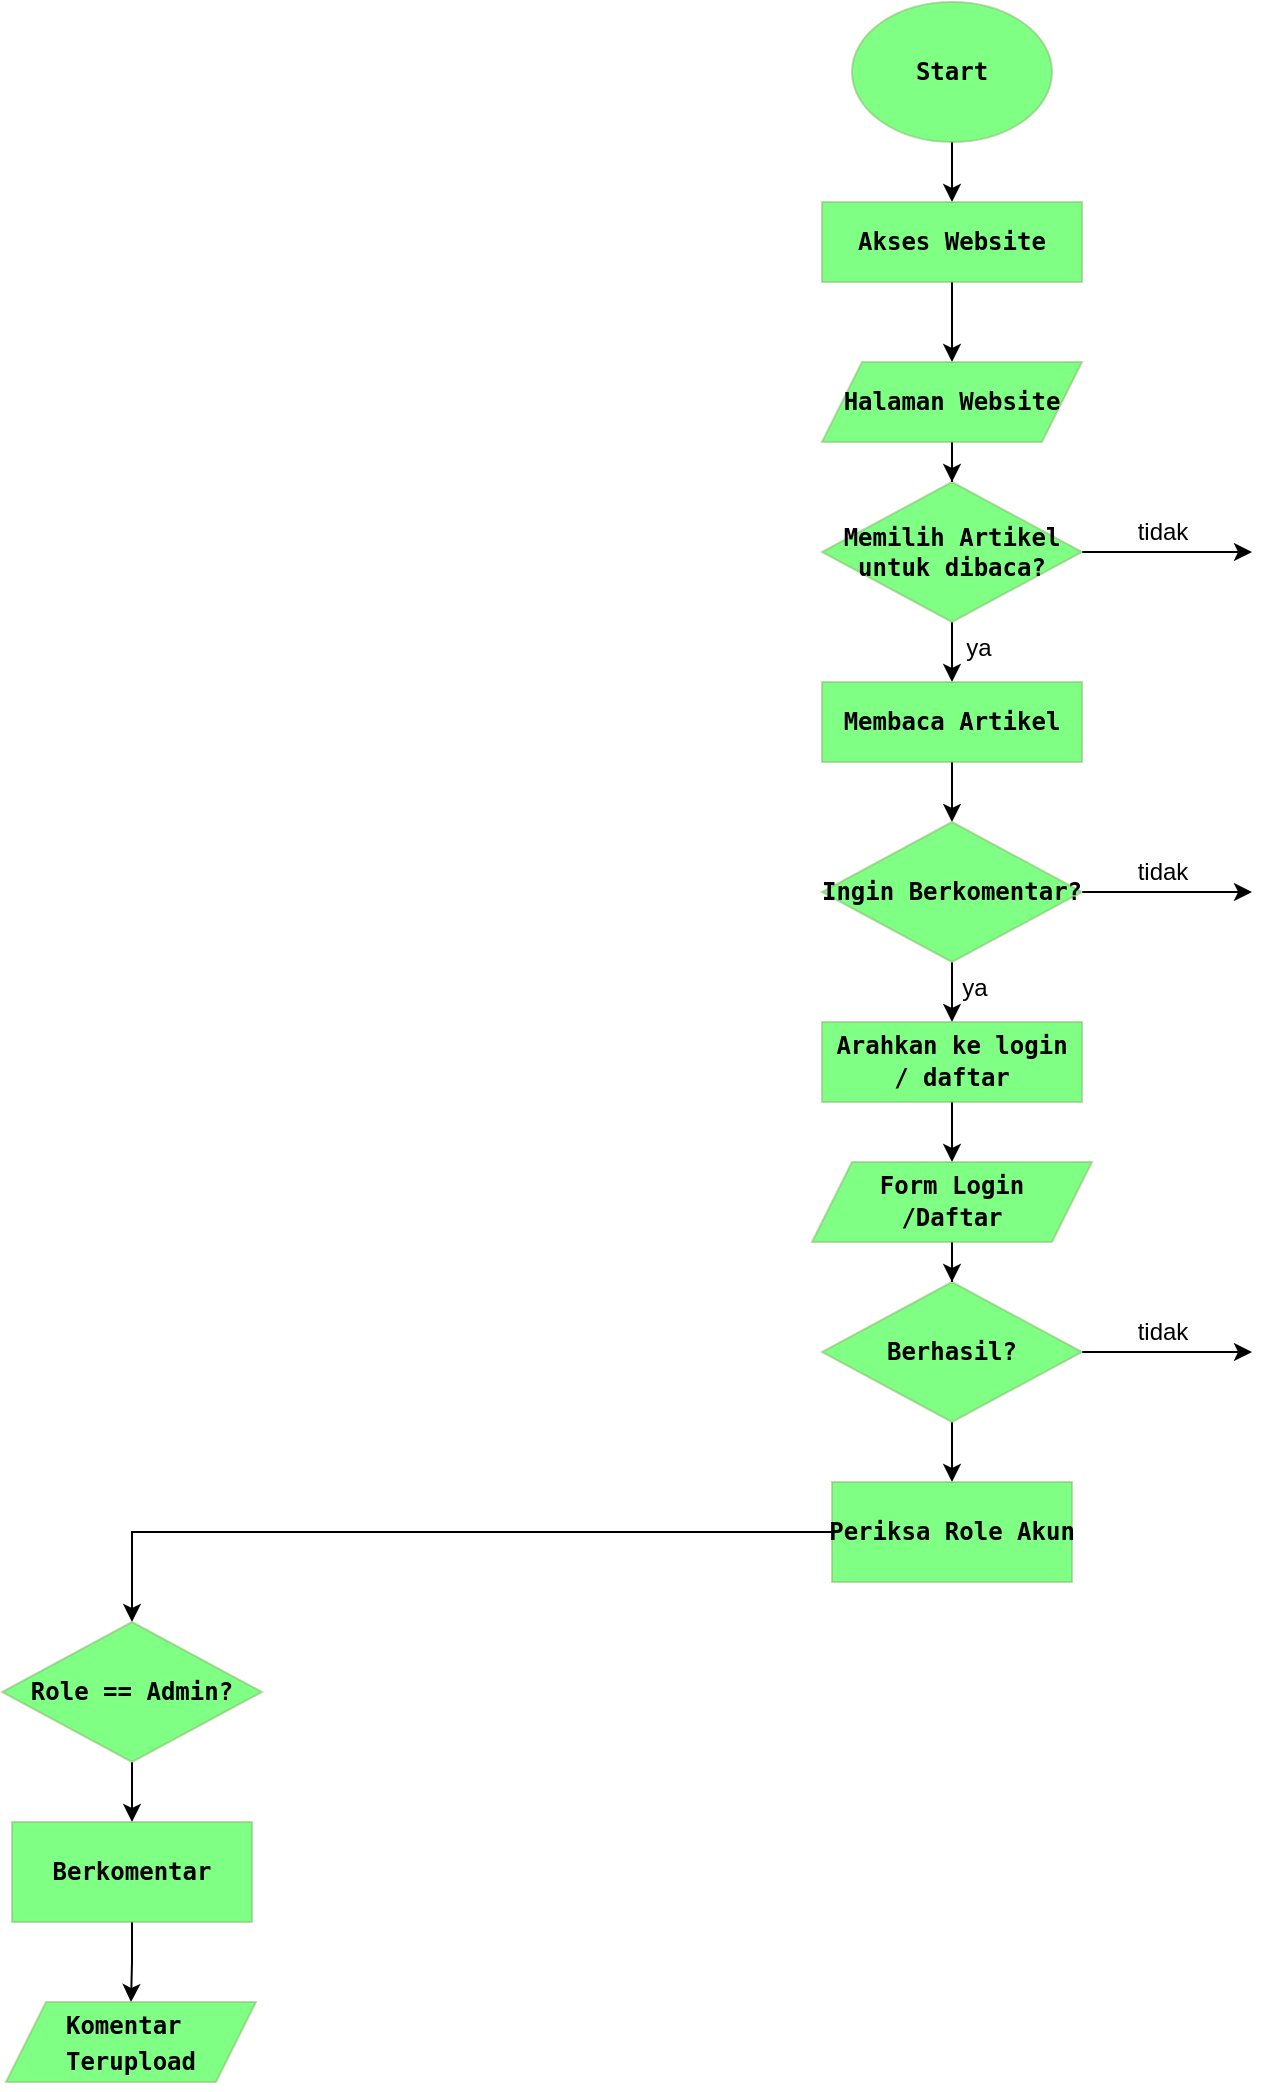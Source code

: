 <mxfile version="26.0.4">
  <diagram name="Page-1" id="2PvMuuVXnrtu_wnbC9QU">
    <mxGraphModel dx="1849" dy="623" grid="1" gridSize="10" guides="1" tooltips="1" connect="1" arrows="1" fold="1" page="1" pageScale="1" pageWidth="850" pageHeight="1100" math="0" shadow="0">
      <root>
        <mxCell id="0" />
        <mxCell id="1" parent="0" />
        <mxCell id="K7Be8ACF9KZPtc9YEbSb-3" value="" style="edgeStyle=orthogonalEdgeStyle;rounded=0;orthogonalLoop=1;jettySize=auto;html=1;" edge="1" parent="1" source="K7Be8ACF9KZPtc9YEbSb-1" target="K7Be8ACF9KZPtc9YEbSb-2">
          <mxGeometry relative="1" as="geometry" />
        </mxCell>
        <mxCell id="K7Be8ACF9KZPtc9YEbSb-1" value="&lt;pre&gt;&lt;b&gt;Start&lt;/b&gt;&lt;/pre&gt;" style="ellipse;whiteSpace=wrap;html=1;strokeWidth=1;opacity=50;strokeColor=#82b366;fillColor=#00FF09;" vertex="1" parent="1">
          <mxGeometry x="365" y="60" width="100" height="70" as="geometry" />
        </mxCell>
        <mxCell id="K7Be8ACF9KZPtc9YEbSb-49" value="" style="edgeStyle=orthogonalEdgeStyle;rounded=0;orthogonalLoop=1;jettySize=auto;html=1;" edge="1" parent="1" source="K7Be8ACF9KZPtc9YEbSb-2" target="K7Be8ACF9KZPtc9YEbSb-48">
          <mxGeometry relative="1" as="geometry" />
        </mxCell>
        <mxCell id="K7Be8ACF9KZPtc9YEbSb-2" value="&lt;pre&gt;&lt;b&gt;Akses Website&lt;/b&gt;&lt;/pre&gt;" style="whiteSpace=wrap;html=1;strokeWidth=1;opacity=50;strokeColor=#82b366;fillColor=#00FF09;" vertex="1" parent="1">
          <mxGeometry x="350" y="160" width="130" height="40" as="geometry" />
        </mxCell>
        <mxCell id="K7Be8ACF9KZPtc9YEbSb-9" value="" style="edgeStyle=orthogonalEdgeStyle;rounded=0;orthogonalLoop=1;jettySize=auto;html=1;" edge="1" parent="1" source="K7Be8ACF9KZPtc9YEbSb-4" target="K7Be8ACF9KZPtc9YEbSb-10">
          <mxGeometry relative="1" as="geometry">
            <mxPoint x="415" y="410" as="targetPoint" />
          </mxGeometry>
        </mxCell>
        <mxCell id="K7Be8ACF9KZPtc9YEbSb-15" value="" style="edgeStyle=orthogonalEdgeStyle;rounded=0;orthogonalLoop=1;jettySize=auto;html=1;" edge="1" parent="1" source="K7Be8ACF9KZPtc9YEbSb-4">
          <mxGeometry relative="1" as="geometry">
            <mxPoint x="565" y="335" as="targetPoint" />
          </mxGeometry>
        </mxCell>
        <mxCell id="K7Be8ACF9KZPtc9YEbSb-4" value="&lt;pre&gt;&lt;b&gt;Memilih Artikel&lt;br&gt;untuk dibaca?&lt;/b&gt;&lt;/pre&gt;" style="rhombus;whiteSpace=wrap;html=1;strokeWidth=1;opacity=50;strokeColor=#82b366;fillColor=#00FF09;" vertex="1" parent="1">
          <mxGeometry x="350" y="300" width="130" height="70" as="geometry" />
        </mxCell>
        <mxCell id="K7Be8ACF9KZPtc9YEbSb-18" value="" style="edgeStyle=orthogonalEdgeStyle;rounded=0;orthogonalLoop=1;jettySize=auto;html=1;entryX=0.5;entryY=0;entryDx=0;entryDy=0;" edge="1" parent="1" source="K7Be8ACF9KZPtc9YEbSb-10" target="K7Be8ACF9KZPtc9YEbSb-19">
          <mxGeometry relative="1" as="geometry">
            <mxPoint x="415" y="500" as="targetPoint" />
          </mxGeometry>
        </mxCell>
        <mxCell id="K7Be8ACF9KZPtc9YEbSb-10" value="&lt;pre&gt;&lt;b&gt;Membaca Artikel&lt;/b&gt;&lt;/pre&gt;" style="whiteSpace=wrap;html=1;strokeWidth=1;opacity=50;strokeColor=#82b366;fillColor=#00FF09;" vertex="1" parent="1">
          <mxGeometry x="350" y="400" width="130" height="40" as="geometry" />
        </mxCell>
        <mxCell id="K7Be8ACF9KZPtc9YEbSb-13" value="ya" style="text;html=1;align=center;verticalAlign=middle;resizable=0;points=[];autosize=1;strokeColor=none;fillColor=none;" vertex="1" parent="1">
          <mxGeometry x="408" y="368" width="40" height="30" as="geometry" />
        </mxCell>
        <mxCell id="K7Be8ACF9KZPtc9YEbSb-16" value="t&lt;span style=&quot;background-color: transparent; color: light-dark(rgb(0, 0, 0), rgb(255, 255, 255));&quot;&gt;idak&lt;/span&gt;" style="text;html=1;align=center;verticalAlign=middle;resizable=0;points=[];autosize=1;strokeColor=none;fillColor=none;" vertex="1" parent="1">
          <mxGeometry x="495" y="310" width="50" height="30" as="geometry" />
        </mxCell>
        <mxCell id="K7Be8ACF9KZPtc9YEbSb-21" value="" style="edgeStyle=orthogonalEdgeStyle;rounded=0;orthogonalLoop=1;jettySize=auto;html=1;" edge="1" parent="1" source="K7Be8ACF9KZPtc9YEbSb-19">
          <mxGeometry relative="1" as="geometry">
            <mxPoint x="565" y="505" as="targetPoint" />
          </mxGeometry>
        </mxCell>
        <mxCell id="K7Be8ACF9KZPtc9YEbSb-24" value="" style="edgeStyle=orthogonalEdgeStyle;rounded=0;orthogonalLoop=1;jettySize=auto;html=1;" edge="1" parent="1" source="K7Be8ACF9KZPtc9YEbSb-19" target="K7Be8ACF9KZPtc9YEbSb-26">
          <mxGeometry relative="1" as="geometry">
            <mxPoint x="415" y="600" as="targetPoint" />
          </mxGeometry>
        </mxCell>
        <mxCell id="K7Be8ACF9KZPtc9YEbSb-19" value="&lt;pre&gt;&lt;b&gt;Ingin Berkomentar?&lt;/b&gt;&lt;br&gt;&lt;/pre&gt;" style="rhombus;whiteSpace=wrap;html=1;strokeWidth=1;opacity=50;strokeColor=#82b366;fillColor=#00FF09;" vertex="1" parent="1">
          <mxGeometry x="350" y="470" width="130" height="70" as="geometry" />
        </mxCell>
        <mxCell id="K7Be8ACF9KZPtc9YEbSb-22" value="t&lt;span style=&quot;background-color: transparent; color: light-dark(rgb(0, 0, 0), rgb(255, 255, 255));&quot;&gt;idak&lt;/span&gt;" style="text;html=1;align=center;verticalAlign=middle;resizable=0;points=[];autosize=1;strokeColor=none;fillColor=none;" vertex="1" parent="1">
          <mxGeometry x="495" y="480" width="50" height="30" as="geometry" />
        </mxCell>
        <mxCell id="K7Be8ACF9KZPtc9YEbSb-25" value="ya" style="text;html=1;align=center;verticalAlign=middle;resizable=0;points=[];autosize=1;strokeColor=none;fillColor=none;" vertex="1" parent="1">
          <mxGeometry x="406" y="538" width="40" height="30" as="geometry" />
        </mxCell>
        <mxCell id="K7Be8ACF9KZPtc9YEbSb-44" value="" style="edgeStyle=orthogonalEdgeStyle;rounded=0;orthogonalLoop=1;jettySize=auto;html=1;" edge="1" parent="1" source="K7Be8ACF9KZPtc9YEbSb-26" target="K7Be8ACF9KZPtc9YEbSb-43">
          <mxGeometry relative="1" as="geometry" />
        </mxCell>
        <mxCell id="K7Be8ACF9KZPtc9YEbSb-26" value="&lt;pre style=&quot;line-height: 30%;&quot;&gt;&lt;b&gt;Arahkan ke login&lt;/b&gt;&lt;/pre&gt;&lt;pre style=&quot;line-height: 30%;&quot;&gt;&lt;b&gt;/ daftar&lt;/b&gt;&lt;/pre&gt;" style="whiteSpace=wrap;html=1;strokeWidth=1;opacity=50;strokeColor=#82b366;fillColor=#00FF09;" vertex="1" parent="1">
          <mxGeometry x="350" y="570" width="130" height="40" as="geometry" />
        </mxCell>
        <mxCell id="K7Be8ACF9KZPtc9YEbSb-35" value="" style="edgeStyle=orthogonalEdgeStyle;rounded=0;orthogonalLoop=1;jettySize=auto;html=1;" edge="1" parent="1" source="K7Be8ACF9KZPtc9YEbSb-33" target="K7Be8ACF9KZPtc9YEbSb-34">
          <mxGeometry relative="1" as="geometry" />
        </mxCell>
        <mxCell id="K7Be8ACF9KZPtc9YEbSb-41" value="" style="edgeStyle=orthogonalEdgeStyle;rounded=0;orthogonalLoop=1;jettySize=auto;html=1;" edge="1" parent="1" source="K7Be8ACF9KZPtc9YEbSb-33">
          <mxGeometry relative="1" as="geometry">
            <mxPoint x="565.0" y="735" as="targetPoint" />
          </mxGeometry>
        </mxCell>
        <mxCell id="K7Be8ACF9KZPtc9YEbSb-33" value="&lt;pre&gt;&lt;b&gt;Berhasil?&lt;/b&gt;&lt;br&gt;&lt;/pre&gt;" style="rhombus;whiteSpace=wrap;html=1;strokeWidth=1;opacity=50;strokeColor=#82b366;fillColor=#00FF09;" vertex="1" parent="1">
          <mxGeometry x="350" y="700" width="130" height="70" as="geometry" />
        </mxCell>
        <mxCell id="K7Be8ACF9KZPtc9YEbSb-38" value="" style="edgeStyle=orthogonalEdgeStyle;rounded=0;orthogonalLoop=1;jettySize=auto;html=1;entryX=0.5;entryY=0;entryDx=0;entryDy=0;" edge="1" parent="1" source="K7Be8ACF9KZPtc9YEbSb-34" target="K7Be8ACF9KZPtc9YEbSb-39">
          <mxGeometry relative="1" as="geometry">
            <mxPoint y="860" as="targetPoint" />
          </mxGeometry>
        </mxCell>
        <mxCell id="K7Be8ACF9KZPtc9YEbSb-34" value="&lt;pre&gt;&lt;b&gt;Periksa Role Akun&lt;/b&gt;&lt;/pre&gt;" style="whiteSpace=wrap;html=1;fillColor=#00FF09;strokeColor=#82b366;strokeWidth=1;opacity=50;" vertex="1" parent="1">
          <mxGeometry x="355" y="800" width="120" height="50" as="geometry" />
        </mxCell>
        <mxCell id="K7Be8ACF9KZPtc9YEbSb-55" value="" style="edgeStyle=orthogonalEdgeStyle;rounded=0;orthogonalLoop=1;jettySize=auto;html=1;entryX=0.5;entryY=0;entryDx=0;entryDy=0;" edge="1" parent="1" source="K7Be8ACF9KZPtc9YEbSb-39" target="K7Be8ACF9KZPtc9YEbSb-56">
          <mxGeometry relative="1" as="geometry">
            <mxPoint x="5" y="970" as="targetPoint" />
          </mxGeometry>
        </mxCell>
        <mxCell id="K7Be8ACF9KZPtc9YEbSb-39" value="&lt;pre&gt;&lt;b&gt;Role == Admin?&lt;/b&gt;&lt;br&gt;&lt;/pre&gt;" style="rhombus;whiteSpace=wrap;html=1;strokeWidth=1;opacity=50;strokeColor=#82b366;fillColor=#00FF09;" vertex="1" parent="1">
          <mxGeometry x="-60" y="870" width="130" height="70" as="geometry" />
        </mxCell>
        <mxCell id="K7Be8ACF9KZPtc9YEbSb-42" value="t&lt;span style=&quot;background-color: transparent; color: light-dark(rgb(0, 0, 0), rgb(255, 255, 255));&quot;&gt;idak&lt;/span&gt;" style="text;html=1;align=center;verticalAlign=middle;resizable=0;points=[];autosize=1;strokeColor=none;fillColor=none;" vertex="1" parent="1">
          <mxGeometry x="495" y="710" width="50" height="30" as="geometry" />
        </mxCell>
        <mxCell id="K7Be8ACF9KZPtc9YEbSb-45" value="" style="edgeStyle=orthogonalEdgeStyle;rounded=0;orthogonalLoop=1;jettySize=auto;html=1;" edge="1" parent="1" source="K7Be8ACF9KZPtc9YEbSb-43" target="K7Be8ACF9KZPtc9YEbSb-33">
          <mxGeometry relative="1" as="geometry" />
        </mxCell>
        <mxCell id="K7Be8ACF9KZPtc9YEbSb-43" value="&lt;pre style=&quot;line-height: 30%;&quot;&gt;&lt;b&gt;Form Login&lt;/b&gt;&lt;/pre&gt;&lt;pre style=&quot;line-height: 30%;&quot;&gt;&lt;b&gt;/Daftar&lt;/b&gt;&lt;/pre&gt;" style="shape=parallelogram;perimeter=parallelogramPerimeter;whiteSpace=wrap;html=1;fixedSize=1;fillColor=#00FF09;strokeColor=#82b366;strokeWidth=1;opacity=50;" vertex="1" parent="1">
          <mxGeometry x="345" y="640" width="140" height="40" as="geometry" />
        </mxCell>
        <mxCell id="K7Be8ACF9KZPtc9YEbSb-53" value="" style="edgeStyle=orthogonalEdgeStyle;rounded=0;orthogonalLoop=1;jettySize=auto;html=1;entryX=0.5;entryY=0;entryDx=0;entryDy=0;" edge="1" parent="1" source="K7Be8ACF9KZPtc9YEbSb-48" target="K7Be8ACF9KZPtc9YEbSb-4">
          <mxGeometry relative="1" as="geometry">
            <mxPoint x="15" y="340" as="targetPoint" />
          </mxGeometry>
        </mxCell>
        <mxCell id="K7Be8ACF9KZPtc9YEbSb-48" value="&lt;pre&gt;&lt;b&gt;Halaman Website&lt;/b&gt;&lt;/pre&gt;" style="shape=parallelogram;perimeter=parallelogramPerimeter;whiteSpace=wrap;html=1;fixedSize=1;fillColor=#00FF09;strokeColor=#82b366;strokeWidth=1;opacity=50;" vertex="1" parent="1">
          <mxGeometry x="350" y="240" width="130" height="40" as="geometry" />
        </mxCell>
        <mxCell id="K7Be8ACF9KZPtc9YEbSb-61" value="" style="edgeStyle=orthogonalEdgeStyle;rounded=0;orthogonalLoop=1;jettySize=auto;html=1;" edge="1" parent="1" source="K7Be8ACF9KZPtc9YEbSb-56" target="K7Be8ACF9KZPtc9YEbSb-60">
          <mxGeometry relative="1" as="geometry" />
        </mxCell>
        <mxCell id="K7Be8ACF9KZPtc9YEbSb-56" value="&lt;pre&gt;&lt;b&gt;Berkomentar&lt;/b&gt;&lt;/pre&gt;" style="whiteSpace=wrap;html=1;fillColor=#00FF09;strokeColor=#82b366;strokeWidth=1;opacity=50;" vertex="1" parent="1">
          <mxGeometry x="-55" y="970" width="120" height="50" as="geometry" />
        </mxCell>
        <mxCell id="K7Be8ACF9KZPtc9YEbSb-60" value="&lt;pre style=&quot;line-height: 50%;&quot;&gt;&lt;b&gt;Komentar &lt;/b&gt;&lt;/pre&gt;&lt;pre style=&quot;line-height: 50%;&quot;&gt;&lt;b&gt;Terupload&lt;/b&gt;&lt;/pre&gt;" style="shape=parallelogram;perimeter=parallelogramPerimeter;whiteSpace=wrap;html=1;fixedSize=1;fillColor=#00FF09;strokeColor=#82b366;strokeWidth=1;opacity=50;" vertex="1" parent="1">
          <mxGeometry x="-58" y="1060" width="125" height="40" as="geometry" />
        </mxCell>
      </root>
    </mxGraphModel>
  </diagram>
</mxfile>
